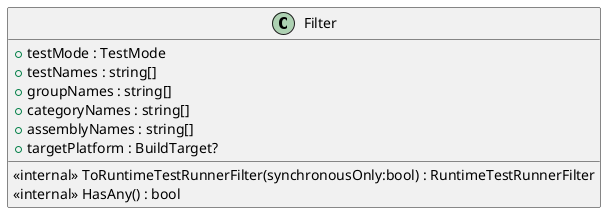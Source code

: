 @startuml
class Filter {
    + testMode : TestMode
    + testNames : string[]
    + groupNames : string[]
    + categoryNames : string[]
    + assemblyNames : string[]
    + targetPlatform : BuildTarget?
    <<internal>> ToRuntimeTestRunnerFilter(synchronousOnly:bool) : RuntimeTestRunnerFilter
    <<internal>> HasAny() : bool
}
@enduml
